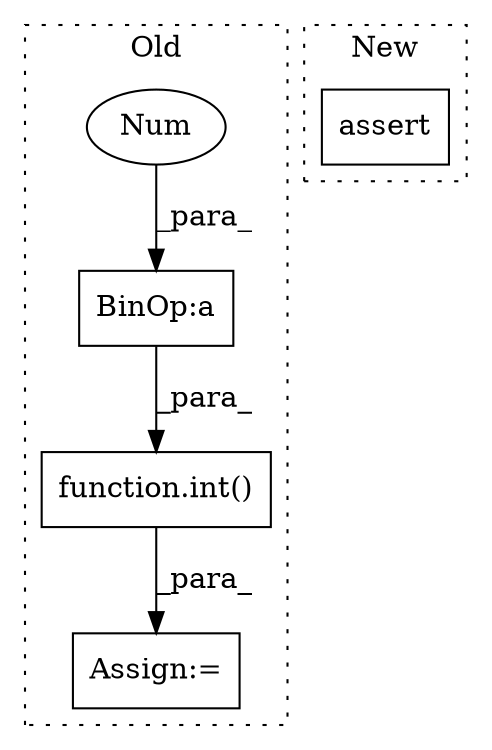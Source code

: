 digraph G {
subgraph cluster0 {
1 [label="function.int()" a="75" s="2377,2403" l="4,1" shape="box"];
3 [label="BinOp:a" a="82" s="2397" l="3" shape="box"];
4 [label="Assign:=" a="68" s="2374" l="3" shape="box"];
5 [label="Num" a="76" s="2400" l="3" shape="ellipse"];
label = "Old";
style="dotted";
}
subgraph cluster1 {
2 [label="assert" a="65" s="1590" l="7" shape="box"];
label = "New";
style="dotted";
}
1 -> 4 [label="_para_"];
3 -> 1 [label="_para_"];
5 -> 3 [label="_para_"];
}